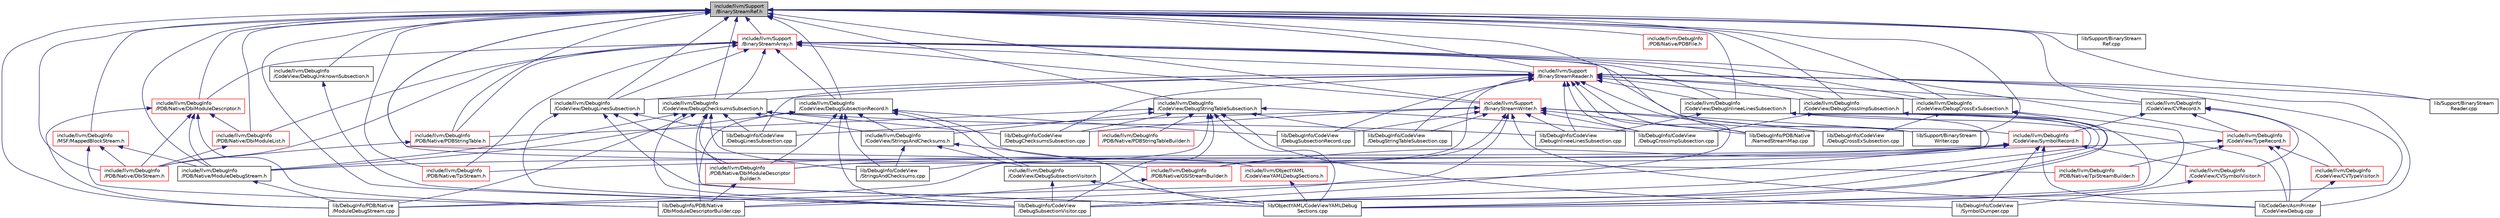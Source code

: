 digraph "include/llvm/Support/BinaryStreamRef.h"
{
 // LATEX_PDF_SIZE
  bgcolor="transparent";
  edge [fontname="Helvetica",fontsize="10",labelfontname="Helvetica",labelfontsize="10"];
  node [fontname="Helvetica",fontsize="10",shape="box"];
  Node1 [label="include/llvm/Support\l/BinaryStreamRef.h",height=0.2,width=0.4,color="black", fillcolor="grey75", style="filled", fontcolor="black",tooltip=" "];
  Node1 -> Node2 [dir="back",color="midnightblue",fontsize="10",style="solid",fontname="Helvetica"];
  Node2 [label="include/llvm/DebugInfo\l/CodeView/CVRecord.h",height=0.2,width=0.4,color="black",URL="$CVRecord_8h.html",tooltip=" "];
  Node2 -> Node3 [dir="back",color="midnightblue",fontsize="10",style="solid",fontname="Helvetica"];
  Node3 [label="include/llvm/DebugInfo\l/CodeView/CVSymbolVisitor.h",height=0.2,width=0.4,color="red",URL="$CVSymbolVisitor_8h.html",tooltip=" "];
  Node3 -> Node6 [dir="back",color="midnightblue",fontsize="10",style="solid",fontname="Helvetica"];
  Node6 [label="lib/DebugInfo/CodeView\l/SymbolDumper.cpp",height=0.2,width=0.4,color="black",URL="$SymbolDumper_8cpp.html",tooltip=" "];
  Node2 -> Node7 [dir="back",color="midnightblue",fontsize="10",style="solid",fontname="Helvetica"];
  Node7 [label="include/llvm/DebugInfo\l/CodeView/CVTypeVisitor.h",height=0.2,width=0.4,color="red",URL="$CVTypeVisitor_8h.html",tooltip=" "];
  Node7 -> Node8 [dir="back",color="midnightblue",fontsize="10",style="solid",fontname="Helvetica"];
  Node8 [label="lib/CodeGen/AsmPrinter\l/CodeViewDebug.cpp",height=0.2,width=0.4,color="black",URL="$CodeViewDebug_8cpp.html",tooltip=" "];
  Node2 -> Node14 [dir="back",color="midnightblue",fontsize="10",style="solid",fontname="Helvetica"];
  Node14 [label="include/llvm/DebugInfo\l/CodeView/SymbolRecord.h",height=0.2,width=0.4,color="red",URL="$SymbolRecord_8h.html",tooltip=" "];
  Node14 -> Node3 [dir="back",color="midnightblue",fontsize="10",style="solid",fontname="Helvetica"];
  Node14 -> Node43 [dir="back",color="midnightblue",fontsize="10",style="solid",fontname="Helvetica"];
  Node43 [label="include/llvm/DebugInfo\l/PDB/Native/DbiModuleDescriptor\lBuilder.h",height=0.2,width=0.4,color="red",URL="$DbiModuleDescriptorBuilder_8h.html",tooltip=" "];
  Node43 -> Node44 [dir="back",color="midnightblue",fontsize="10",style="solid",fontname="Helvetica"];
  Node44 [label="lib/DebugInfo/PDB/Native\l/DbiModuleDescriptorBuilder.cpp",height=0.2,width=0.4,color="black",URL="$DbiModuleDescriptorBuilder_8cpp.html",tooltip=" "];
  Node14 -> Node46 [dir="back",color="midnightblue",fontsize="10",style="solid",fontname="Helvetica"];
  Node46 [label="include/llvm/DebugInfo\l/PDB/Native/GSIStreamBuilder.h",height=0.2,width=0.4,color="red",URL="$GSIStreamBuilder_8h.html",tooltip=" "];
  Node46 -> Node44 [dir="back",color="midnightblue",fontsize="10",style="solid",fontname="Helvetica"];
  Node14 -> Node52 [dir="back",color="midnightblue",fontsize="10",style="solid",fontname="Helvetica"];
  Node52 [label="include/llvm/DebugInfo\l/PDB/Native/ModuleDebugStream.h",height=0.2,width=0.4,color="black",URL="$ModuleDebugStream_8h.html",tooltip=" "];
  Node52 -> Node26 [dir="back",color="midnightblue",fontsize="10",style="solid",fontname="Helvetica"];
  Node26 [label="lib/DebugInfo/PDB/Native\l/ModuleDebugStream.cpp",height=0.2,width=0.4,color="black",URL="$ModuleDebugStream_8cpp.html",tooltip=" "];
  Node14 -> Node8 [dir="back",color="midnightblue",fontsize="10",style="solid",fontname="Helvetica"];
  Node14 -> Node6 [dir="back",color="midnightblue",fontsize="10",style="solid",fontname="Helvetica"];
  Node14 -> Node26 [dir="back",color="midnightblue",fontsize="10",style="solid",fontname="Helvetica"];
  Node2 -> Node63 [dir="back",color="midnightblue",fontsize="10",style="solid",fontname="Helvetica"];
  Node63 [label="include/llvm/DebugInfo\l/CodeView/TypeRecord.h",height=0.2,width=0.4,color="red",URL="$TypeRecord_8h.html",tooltip=" "];
  Node63 -> Node7 [dir="back",color="midnightblue",fontsize="10",style="solid",fontname="Helvetica"];
  Node63 -> Node135 [dir="back",color="midnightblue",fontsize="10",style="solid",fontname="Helvetica"];
  Node135 [label="include/llvm/DebugInfo\l/PDB/Native/TpiStream.h",height=0.2,width=0.4,color="red",URL="$TpiStream_8h.html",tooltip=" "];
  Node63 -> Node136 [dir="back",color="midnightblue",fontsize="10",style="solid",fontname="Helvetica"];
  Node136 [label="include/llvm/DebugInfo\l/PDB/Native/TpiStreamBuilder.h",height=0.2,width=0.4,color="red",URL="$TpiStreamBuilder_8h.html",tooltip=" "];
  Node63 -> Node8 [dir="back",color="midnightblue",fontsize="10",style="solid",fontname="Helvetica"];
  Node1 -> Node261 [dir="back",color="midnightblue",fontsize="10",style="solid",fontname="Helvetica"];
  Node261 [label="include/llvm/DebugInfo\l/CodeView/DebugChecksumsSubsection.h",height=0.2,width=0.4,color="black",URL="$DebugChecksumsSubsection_8h.html",tooltip=" "];
  Node261 -> Node262 [dir="back",color="midnightblue",fontsize="10",style="solid",fontname="Helvetica"];
  Node262 [label="include/llvm/DebugInfo\l/CodeView/StringsAndChecksums.h",height=0.2,width=0.4,color="black",URL="$StringsAndChecksums_8h.html",tooltip=" "];
  Node262 -> Node263 [dir="back",color="midnightblue",fontsize="10",style="solid",fontname="Helvetica"];
  Node263 [label="include/llvm/DebugInfo\l/CodeView/DebugSubsectionVisitor.h",height=0.2,width=0.4,color="black",URL="$DebugSubsectionVisitor_8h.html",tooltip=" "];
  Node263 -> Node16 [dir="back",color="midnightblue",fontsize="10",style="solid",fontname="Helvetica"];
  Node16 [label="lib/DebugInfo/CodeView\l/DebugSubsectionVisitor.cpp",height=0.2,width=0.4,color="black",URL="$DebugSubsectionVisitor_8cpp.html",tooltip=" "];
  Node263 -> Node18 [dir="back",color="midnightblue",fontsize="10",style="solid",fontname="Helvetica"];
  Node18 [label="lib/ObjectYAML/CodeViewYAMLDebug\lSections.cpp",height=0.2,width=0.4,color="black",URL="$CodeViewYAMLDebugSections_8cpp.html",tooltip=" "];
  Node262 -> Node264 [dir="back",color="midnightblue",fontsize="10",style="solid",fontname="Helvetica"];
  Node264 [label="lib/DebugInfo/CodeView\l/StringsAndChecksums.cpp",height=0.2,width=0.4,color="black",URL="$StringsAndChecksums_8cpp.html",tooltip=" "];
  Node262 -> Node18 [dir="back",color="midnightblue",fontsize="10",style="solid",fontname="Helvetica"];
  Node261 -> Node43 [dir="back",color="midnightblue",fontsize="10",style="solid",fontname="Helvetica"];
  Node261 -> Node52 [dir="back",color="midnightblue",fontsize="10",style="solid",fontname="Helvetica"];
  Node261 -> Node265 [dir="back",color="midnightblue",fontsize="10",style="solid",fontname="Helvetica"];
  Node265 [label="lib/DebugInfo/CodeView\l/DebugChecksumsSubsection.cpp",height=0.2,width=0.4,color="black",URL="$DebugChecksumsSubsection_8cpp.html",tooltip=" "];
  Node261 -> Node266 [dir="back",color="midnightblue",fontsize="10",style="solid",fontname="Helvetica"];
  Node266 [label="lib/DebugInfo/CodeView\l/DebugInlineeLinesSubsection.cpp",height=0.2,width=0.4,color="black",URL="$DebugInlineeLinesSubsection_8cpp.html",tooltip=" "];
  Node261 -> Node267 [dir="back",color="midnightblue",fontsize="10",style="solid",fontname="Helvetica"];
  Node267 [label="lib/DebugInfo/CodeView\l/DebugLinesSubsection.cpp",height=0.2,width=0.4,color="black",URL="$DebugLinesSubsection_8cpp.html",tooltip=" "];
  Node261 -> Node16 [dir="back",color="midnightblue",fontsize="10",style="solid",fontname="Helvetica"];
  Node261 -> Node264 [dir="back",color="midnightblue",fontsize="10",style="solid",fontname="Helvetica"];
  Node261 -> Node26 [dir="back",color="midnightblue",fontsize="10",style="solid",fontname="Helvetica"];
  Node261 -> Node18 [dir="back",color="midnightblue",fontsize="10",style="solid",fontname="Helvetica"];
  Node1 -> Node268 [dir="back",color="midnightblue",fontsize="10",style="solid",fontname="Helvetica"];
  Node268 [label="include/llvm/DebugInfo\l/CodeView/DebugCrossExSubsection.h",height=0.2,width=0.4,color="black",URL="$DebugCrossExSubsection_8h.html",tooltip=" "];
  Node268 -> Node269 [dir="back",color="midnightblue",fontsize="10",style="solid",fontname="Helvetica"];
  Node269 [label="lib/DebugInfo/CodeView\l/DebugCrossExSubsection.cpp",height=0.2,width=0.4,color="black",URL="$DebugCrossExSubsection_8cpp.html",tooltip=" "];
  Node268 -> Node16 [dir="back",color="midnightblue",fontsize="10",style="solid",fontname="Helvetica"];
  Node268 -> Node18 [dir="back",color="midnightblue",fontsize="10",style="solid",fontname="Helvetica"];
  Node1 -> Node270 [dir="back",color="midnightblue",fontsize="10",style="solid",fontname="Helvetica"];
  Node270 [label="include/llvm/DebugInfo\l/CodeView/DebugCrossImpSubsection.h",height=0.2,width=0.4,color="black",URL="$DebugCrossImpSubsection_8h.html",tooltip=" "];
  Node270 -> Node271 [dir="back",color="midnightblue",fontsize="10",style="solid",fontname="Helvetica"];
  Node271 [label="lib/DebugInfo/CodeView\l/DebugCrossImpSubsection.cpp",height=0.2,width=0.4,color="black",URL="$DebugCrossImpSubsection_8cpp.html",tooltip=" "];
  Node270 -> Node16 [dir="back",color="midnightblue",fontsize="10",style="solid",fontname="Helvetica"];
  Node270 -> Node18 [dir="back",color="midnightblue",fontsize="10",style="solid",fontname="Helvetica"];
  Node1 -> Node272 [dir="back",color="midnightblue",fontsize="10",style="solid",fontname="Helvetica"];
  Node272 [label="include/llvm/DebugInfo\l/CodeView/DebugInlineeLinesSubsection.h",height=0.2,width=0.4,color="black",URL="$DebugInlineeLinesSubsection_8h.html",tooltip=" "];
  Node272 -> Node43 [dir="back",color="midnightblue",fontsize="10",style="solid",fontname="Helvetica"];
  Node272 -> Node8 [dir="back",color="midnightblue",fontsize="10",style="solid",fontname="Helvetica"];
  Node272 -> Node266 [dir="back",color="midnightblue",fontsize="10",style="solid",fontname="Helvetica"];
  Node272 -> Node16 [dir="back",color="midnightblue",fontsize="10",style="solid",fontname="Helvetica"];
  Node272 -> Node18 [dir="back",color="midnightblue",fontsize="10",style="solid",fontname="Helvetica"];
  Node1 -> Node273 [dir="back",color="midnightblue",fontsize="10",style="solid",fontname="Helvetica"];
  Node273 [label="include/llvm/DebugInfo\l/CodeView/DebugLinesSubsection.h",height=0.2,width=0.4,color="black",URL="$DebugLinesSubsection_8h.html",tooltip=" "];
  Node273 -> Node43 [dir="back",color="midnightblue",fontsize="10",style="solid",fontname="Helvetica"];
  Node273 -> Node267 [dir="back",color="midnightblue",fontsize="10",style="solid",fontname="Helvetica"];
  Node273 -> Node16 [dir="back",color="midnightblue",fontsize="10",style="solid",fontname="Helvetica"];
  Node273 -> Node18 [dir="back",color="midnightblue",fontsize="10",style="solid",fontname="Helvetica"];
  Node1 -> Node274 [dir="back",color="midnightblue",fontsize="10",style="solid",fontname="Helvetica"];
  Node274 [label="include/llvm/DebugInfo\l/CodeView/DebugStringTableSubsection.h",height=0.2,width=0.4,color="black",URL="$DebugStringTableSubsection_8h.html",tooltip=" "];
  Node274 -> Node262 [dir="back",color="midnightblue",fontsize="10",style="solid",fontname="Helvetica"];
  Node274 -> Node275 [dir="back",color="midnightblue",fontsize="10",style="solid",fontname="Helvetica"];
  Node275 [label="include/llvm/DebugInfo\l/PDB/Native/PDBStringTable.h",height=0.2,width=0.4,color="red",URL="$PDBStringTable_8h.html",tooltip=" "];
  Node275 -> Node123 [dir="back",color="midnightblue",fontsize="10",style="solid",fontname="Helvetica"];
  Node123 [label="include/llvm/DebugInfo\l/PDB/Native/DbiStream.h",height=0.2,width=0.4,color="red",URL="$DbiStream_8h.html",tooltip=" "];
  Node274 -> Node276 [dir="back",color="midnightblue",fontsize="10",style="solid",fontname="Helvetica"];
  Node276 [label="include/llvm/DebugInfo\l/PDB/Native/PDBStringTableBuilder.h",height=0.2,width=0.4,color="red",URL="$PDBStringTableBuilder_8h.html",tooltip=" "];
  Node274 -> Node265 [dir="back",color="midnightblue",fontsize="10",style="solid",fontname="Helvetica"];
  Node274 -> Node271 [dir="back",color="midnightblue",fontsize="10",style="solid",fontname="Helvetica"];
  Node274 -> Node277 [dir="back",color="midnightblue",fontsize="10",style="solid",fontname="Helvetica"];
  Node277 [label="lib/DebugInfo/CodeView\l/DebugStringTableSubsection.cpp",height=0.2,width=0.4,color="black",URL="$DebugStringTableSubsection_8cpp.html",tooltip=" "];
  Node274 -> Node16 [dir="back",color="midnightblue",fontsize="10",style="solid",fontname="Helvetica"];
  Node274 -> Node264 [dir="back",color="midnightblue",fontsize="10",style="solid",fontname="Helvetica"];
  Node274 -> Node6 [dir="back",color="midnightblue",fontsize="10",style="solid",fontname="Helvetica"];
  Node274 -> Node18 [dir="back",color="midnightblue",fontsize="10",style="solid",fontname="Helvetica"];
  Node1 -> Node278 [dir="back",color="midnightblue",fontsize="10",style="solid",fontname="Helvetica"];
  Node278 [label="include/llvm/DebugInfo\l/CodeView/DebugSubsectionRecord.h",height=0.2,width=0.4,color="black",URL="$DebugSubsectionRecord_8h.html",tooltip=" "];
  Node278 -> Node263 [dir="back",color="midnightblue",fontsize="10",style="solid",fontname="Helvetica"];
  Node278 -> Node262 [dir="back",color="midnightblue",fontsize="10",style="solid",fontname="Helvetica"];
  Node278 -> Node43 [dir="back",color="midnightblue",fontsize="10",style="solid",fontname="Helvetica"];
  Node278 -> Node52 [dir="back",color="midnightblue",fontsize="10",style="solid",fontname="Helvetica"];
  Node278 -> Node279 [dir="back",color="midnightblue",fontsize="10",style="solid",fontname="Helvetica"];
  Node279 [label="include/llvm/ObjectYAML\l/CodeViewYAMLDebugSections.h",height=0.2,width=0.4,color="red",URL="$CodeViewYAMLDebugSections_8h.html",tooltip=" "];
  Node279 -> Node18 [dir="back",color="midnightblue",fontsize="10",style="solid",fontname="Helvetica"];
  Node278 -> Node280 [dir="back",color="midnightblue",fontsize="10",style="solid",fontname="Helvetica"];
  Node280 [label="lib/DebugInfo/CodeView\l/DebugSubsectionRecord.cpp",height=0.2,width=0.4,color="black",URL="$DebugSubsectionRecord_8cpp.html",tooltip=" "];
  Node278 -> Node16 [dir="back",color="midnightblue",fontsize="10",style="solid",fontname="Helvetica"];
  Node278 -> Node264 [dir="back",color="midnightblue",fontsize="10",style="solid",fontname="Helvetica"];
  Node278 -> Node44 [dir="back",color="midnightblue",fontsize="10",style="solid",fontname="Helvetica"];
  Node1 -> Node281 [dir="back",color="midnightblue",fontsize="10",style="solid",fontname="Helvetica"];
  Node281 [label="include/llvm/DebugInfo\l/CodeView/DebugUnknownSubsection.h",height=0.2,width=0.4,color="black",URL="$DebugUnknownSubsection_8h.html",tooltip=" "];
  Node281 -> Node16 [dir="back",color="midnightblue",fontsize="10",style="solid",fontname="Helvetica"];
  Node1 -> Node282 [dir="back",color="midnightblue",fontsize="10",style="solid",fontname="Helvetica"];
  Node282 [label="include/llvm/DebugInfo\l/MSF/MappedBlockStream.h",height=0.2,width=0.4,color="red",URL="$MappedBlockStream_8h.html",tooltip=" "];
  Node282 -> Node123 [dir="back",color="midnightblue",fontsize="10",style="solid",fontname="Helvetica"];
  Node282 -> Node52 [dir="back",color="midnightblue",fontsize="10",style="solid",fontname="Helvetica"];
  Node282 -> Node44 [dir="back",color="midnightblue",fontsize="10",style="solid",fontname="Helvetica"];
  Node1 -> Node121 [dir="back",color="midnightblue",fontsize="10",style="solid",fontname="Helvetica"];
  Node121 [label="include/llvm/DebugInfo\l/PDB/Native/DbiModuleDescriptor.h",height=0.2,width=0.4,color="red",URL="$DbiModuleDescriptor_8h.html",tooltip=" "];
  Node121 -> Node122 [dir="back",color="midnightblue",fontsize="10",style="solid",fontname="Helvetica"];
  Node122 [label="include/llvm/DebugInfo\l/PDB/Native/DbiModuleList.h",height=0.2,width=0.4,color="red",URL="$DbiModuleList_8h.html",tooltip=" "];
  Node122 -> Node123 [dir="back",color="midnightblue",fontsize="10",style="solid",fontname="Helvetica"];
  Node121 -> Node123 [dir="back",color="midnightblue",fontsize="10",style="solid",fontname="Helvetica"];
  Node121 -> Node52 [dir="back",color="midnightblue",fontsize="10",style="solid",fontname="Helvetica"];
  Node121 -> Node44 [dir="back",color="midnightblue",fontsize="10",style="solid",fontname="Helvetica"];
  Node121 -> Node26 [dir="back",color="midnightblue",fontsize="10",style="solid",fontname="Helvetica"];
  Node1 -> Node122 [dir="back",color="midnightblue",fontsize="10",style="solid",fontname="Helvetica"];
  Node1 -> Node123 [dir="back",color="midnightblue",fontsize="10",style="solid",fontname="Helvetica"];
  Node1 -> Node46 [dir="back",color="midnightblue",fontsize="10",style="solid",fontname="Helvetica"];
  Node1 -> Node52 [dir="back",color="midnightblue",fontsize="10",style="solid",fontname="Helvetica"];
  Node1 -> Node285 [dir="back",color="midnightblue",fontsize="10",style="solid",fontname="Helvetica"];
  Node285 [label="include/llvm/DebugInfo\l/PDB/Native/PDBFile.h",height=0.2,width=0.4,color="red",URL="$PDBFile_8h.html",tooltip=" "];
  Node1 -> Node275 [dir="back",color="midnightblue",fontsize="10",style="solid",fontname="Helvetica"];
  Node1 -> Node135 [dir="back",color="midnightblue",fontsize="10",style="solid",fontname="Helvetica"];
  Node1 -> Node136 [dir="back",color="midnightblue",fontsize="10",style="solid",fontname="Helvetica"];
  Node1 -> Node286 [dir="back",color="midnightblue",fontsize="10",style="solid",fontname="Helvetica"];
  Node286 [label="include/llvm/Support\l/BinaryStreamArray.h",height=0.2,width=0.4,color="red",URL="$BinaryStreamArray_8h.html",tooltip=" "];
  Node286 -> Node261 [dir="back",color="midnightblue",fontsize="10",style="solid",fontname="Helvetica"];
  Node286 -> Node268 [dir="back",color="midnightblue",fontsize="10",style="solid",fontname="Helvetica"];
  Node286 -> Node270 [dir="back",color="midnightblue",fontsize="10",style="solid",fontname="Helvetica"];
  Node286 -> Node272 [dir="back",color="midnightblue",fontsize="10",style="solid",fontname="Helvetica"];
  Node286 -> Node273 [dir="back",color="midnightblue",fontsize="10",style="solid",fontname="Helvetica"];
  Node286 -> Node278 [dir="back",color="midnightblue",fontsize="10",style="solid",fontname="Helvetica"];
  Node286 -> Node14 [dir="back",color="midnightblue",fontsize="10",style="solid",fontname="Helvetica"];
  Node286 -> Node63 [dir="back",color="midnightblue",fontsize="10",style="solid",fontname="Helvetica"];
  Node286 -> Node121 [dir="back",color="midnightblue",fontsize="10",style="solid",fontname="Helvetica"];
  Node286 -> Node122 [dir="back",color="midnightblue",fontsize="10",style="solid",fontname="Helvetica"];
  Node286 -> Node123 [dir="back",color="midnightblue",fontsize="10",style="solid",fontname="Helvetica"];
  Node286 -> Node275 [dir="back",color="midnightblue",fontsize="10",style="solid",fontname="Helvetica"];
  Node286 -> Node135 [dir="back",color="midnightblue",fontsize="10",style="solid",fontname="Helvetica"];
  Node286 -> Node289 [dir="back",color="midnightblue",fontsize="10",style="solid",fontname="Helvetica"];
  Node289 [label="include/llvm/Support\l/BinaryStreamReader.h",height=0.2,width=0.4,color="red",URL="$BinaryStreamReader_8h.html",tooltip=" "];
  Node289 -> Node2 [dir="back",color="midnightblue",fontsize="10",style="solid",fontname="Helvetica"];
  Node289 -> Node261 [dir="back",color="midnightblue",fontsize="10",style="solid",fontname="Helvetica"];
  Node289 -> Node268 [dir="back",color="midnightblue",fontsize="10",style="solid",fontname="Helvetica"];
  Node289 -> Node270 [dir="back",color="midnightblue",fontsize="10",style="solid",fontname="Helvetica"];
  Node289 -> Node272 [dir="back",color="midnightblue",fontsize="10",style="solid",fontname="Helvetica"];
  Node289 -> Node273 [dir="back",color="midnightblue",fontsize="10",style="solid",fontname="Helvetica"];
  Node289 -> Node8 [dir="back",color="midnightblue",fontsize="10",style="solid",fontname="Helvetica"];
  Node289 -> Node265 [dir="back",color="midnightblue",fontsize="10",style="solid",fontname="Helvetica"];
  Node289 -> Node271 [dir="back",color="midnightblue",fontsize="10",style="solid",fontname="Helvetica"];
  Node289 -> Node266 [dir="back",color="midnightblue",fontsize="10",style="solid",fontname="Helvetica"];
  Node289 -> Node267 [dir="back",color="midnightblue",fontsize="10",style="solid",fontname="Helvetica"];
  Node289 -> Node277 [dir="back",color="midnightblue",fontsize="10",style="solid",fontname="Helvetica"];
  Node289 -> Node280 [dir="back",color="midnightblue",fontsize="10",style="solid",fontname="Helvetica"];
  Node289 -> Node16 [dir="back",color="midnightblue",fontsize="10",style="solid",fontname="Helvetica"];
  Node289 -> Node26 [dir="back",color="midnightblue",fontsize="10",style="solid",fontname="Helvetica"];
  Node289 -> Node295 [dir="back",color="midnightblue",fontsize="10",style="solid",fontname="Helvetica"];
  Node295 [label="lib/DebugInfo/PDB/Native\l/NamedStreamMap.cpp",height=0.2,width=0.4,color="black",URL="$NamedStreamMap_8cpp.html",tooltip=" "];
  Node289 -> Node18 [dir="back",color="midnightblue",fontsize="10",style="solid",fontname="Helvetica"];
  Node289 -> Node305 [dir="back",color="midnightblue",fontsize="10",style="solid",fontname="Helvetica"];
  Node305 [label="lib/Support/BinaryStream\lReader.cpp",height=0.2,width=0.4,color="black",URL="$BinaryStreamReader_8cpp.html",tooltip=" "];
  Node289 -> Node306 [dir="back",color="midnightblue",fontsize="10",style="solid",fontname="Helvetica"];
  Node306 [label="lib/Support/BinaryStream\lWriter.cpp",height=0.2,width=0.4,color="black",URL="$BinaryStreamWriter_8cpp.html",tooltip=" "];
  Node286 -> Node307 [dir="back",color="midnightblue",fontsize="10",style="solid",fontname="Helvetica"];
  Node307 [label="include/llvm/Support\l/BinaryStreamWriter.h",height=0.2,width=0.4,color="red",URL="$BinaryStreamWriter_8h.html",tooltip=" "];
  Node307 -> Node46 [dir="back",color="midnightblue",fontsize="10",style="solid",fontname="Helvetica"];
  Node307 -> Node8 [dir="back",color="midnightblue",fontsize="10",style="solid",fontname="Helvetica"];
  Node307 -> Node265 [dir="back",color="midnightblue",fontsize="10",style="solid",fontname="Helvetica"];
  Node307 -> Node269 [dir="back",color="midnightblue",fontsize="10",style="solid",fontname="Helvetica"];
  Node307 -> Node271 [dir="back",color="midnightblue",fontsize="10",style="solid",fontname="Helvetica"];
  Node307 -> Node266 [dir="back",color="midnightblue",fontsize="10",style="solid",fontname="Helvetica"];
  Node307 -> Node267 [dir="back",color="midnightblue",fontsize="10",style="solid",fontname="Helvetica"];
  Node307 -> Node277 [dir="back",color="midnightblue",fontsize="10",style="solid",fontname="Helvetica"];
  Node307 -> Node280 [dir="back",color="midnightblue",fontsize="10",style="solid",fontname="Helvetica"];
  Node307 -> Node44 [dir="back",color="midnightblue",fontsize="10",style="solid",fontname="Helvetica"];
  Node307 -> Node295 [dir="back",color="midnightblue",fontsize="10",style="solid",fontname="Helvetica"];
  Node307 -> Node306 [dir="back",color="midnightblue",fontsize="10",style="solid",fontname="Helvetica"];
  Node1 -> Node289 [dir="back",color="midnightblue",fontsize="10",style="solid",fontname="Helvetica"];
  Node1 -> Node307 [dir="back",color="midnightblue",fontsize="10",style="solid",fontname="Helvetica"];
  Node1 -> Node16 [dir="back",color="midnightblue",fontsize="10",style="solid",fontname="Helvetica"];
  Node1 -> Node26 [dir="back",color="midnightblue",fontsize="10",style="solid",fontname="Helvetica"];
  Node1 -> Node295 [dir="back",color="midnightblue",fontsize="10",style="solid",fontname="Helvetica"];
  Node1 -> Node305 [dir="back",color="midnightblue",fontsize="10",style="solid",fontname="Helvetica"];
  Node1 -> Node310 [dir="back",color="midnightblue",fontsize="10",style="solid",fontname="Helvetica"];
  Node310 [label="lib/Support/BinaryStream\lRef.cpp",height=0.2,width=0.4,color="black",URL="$BinaryStreamRef_8cpp.html",tooltip=" "];
  Node1 -> Node306 [dir="back",color="midnightblue",fontsize="10",style="solid",fontname="Helvetica"];
}
